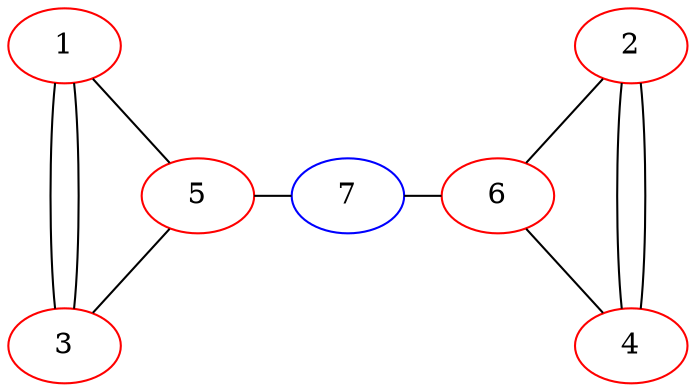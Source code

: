 graph {
  1 -- 3;
  1 -- 3;
  1 -- 5;
  5 -- 3;
  2 -- 6 -- 4;
  2 -- 4 -- 2;
  
  {
    rank="same";
    1;
    2;

  }

  
  {
    rank="same";
    3;
    4;

  }

  
  {
    rank="same";
    5;
    6;
    7;

  }

  5 -- 7 -- 6;
  1 [color="red"];
  2 [color="red"];
  3 [color="red"];
  4 [color="red"];
  5 [color="red"];
  6 [color="red"];
  7 [color="blue"];

}
